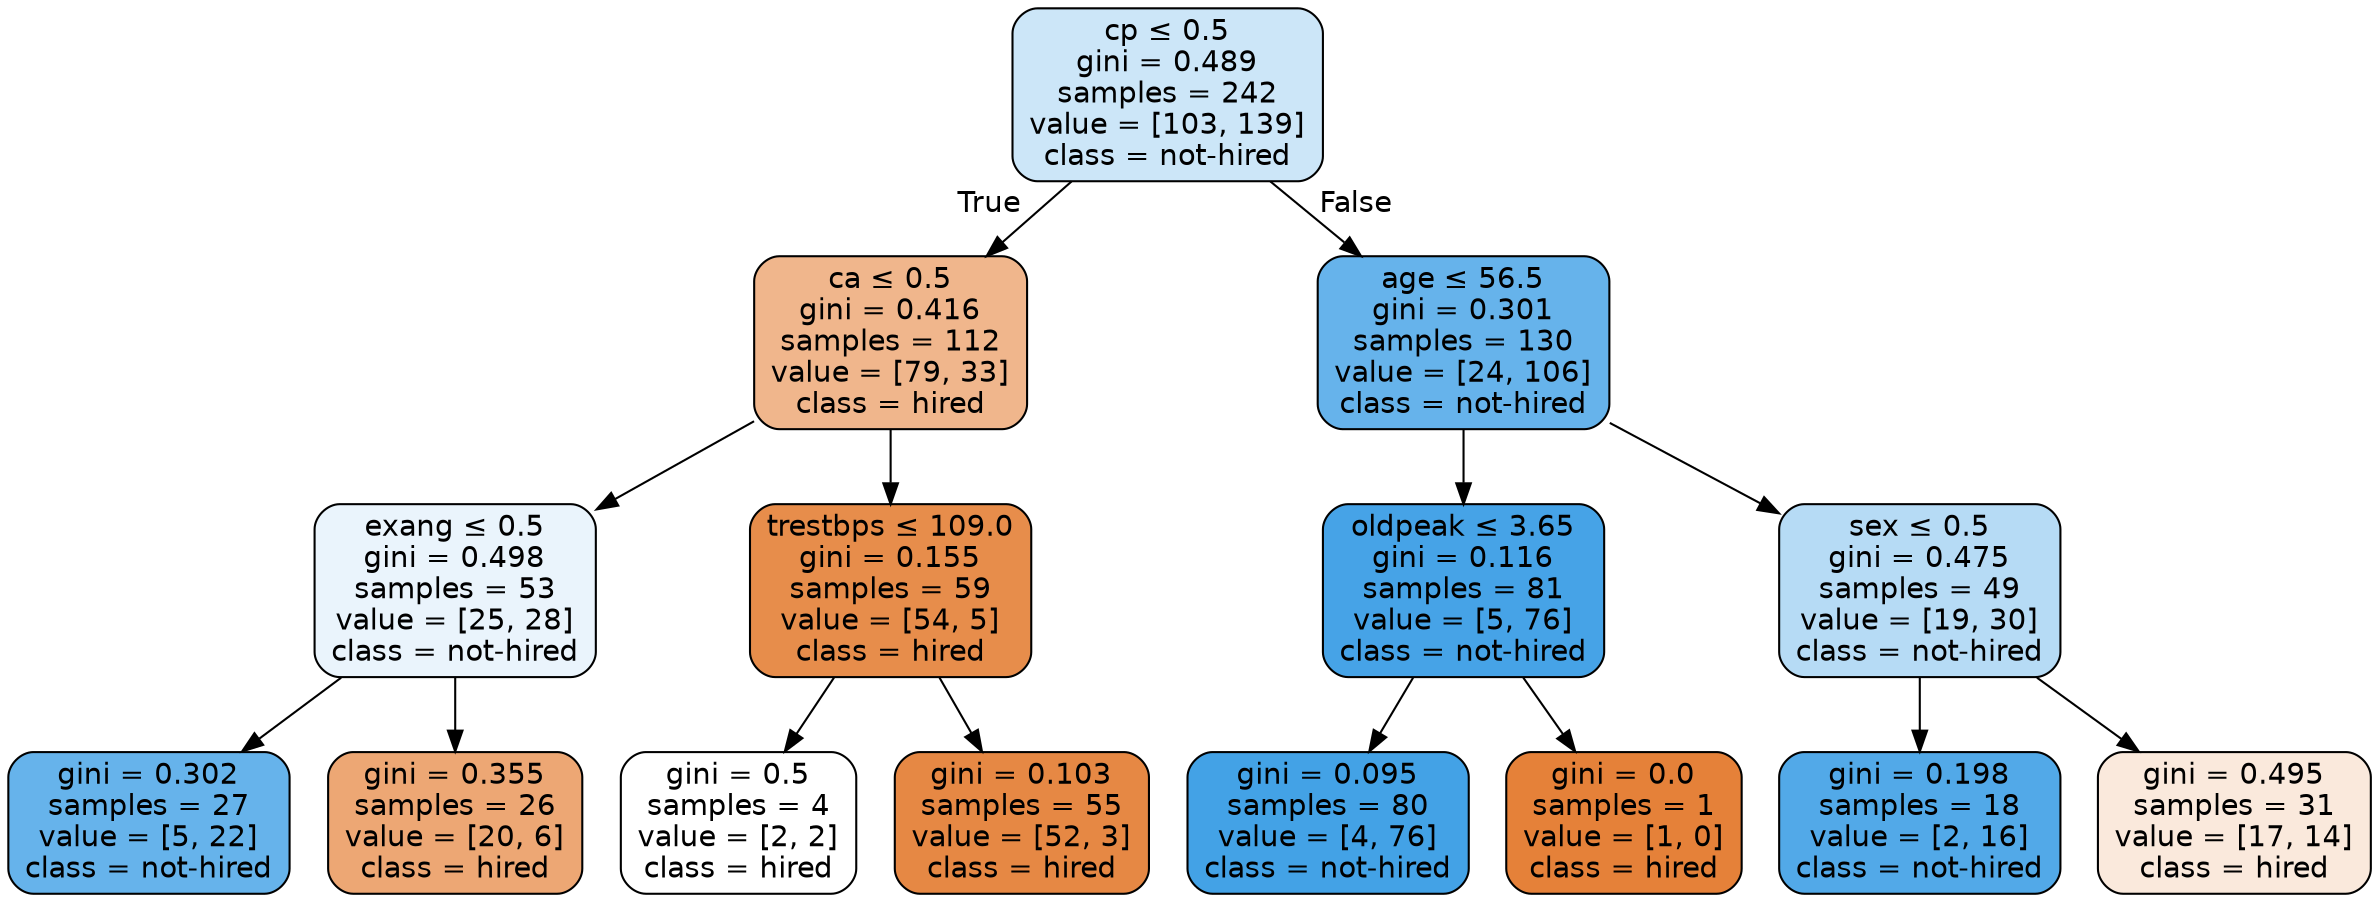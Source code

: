 digraph Tree {
node [shape=box, style="filled, rounded", color="black", fontname=helvetica] ;
edge [fontname=helvetica] ;
0 [label=<cp &le; 0.5<br/>gini = 0.489<br/>samples = 242<br/>value = [103, 139]<br/>class = not-hired>, fillcolor="#cce6f8"] ;
1 [label=<ca &le; 0.5<br/>gini = 0.416<br/>samples = 112<br/>value = [79, 33]<br/>class = hired>, fillcolor="#f0b68c"] ;
0 -> 1 [labeldistance=2.5, labelangle=45, headlabel="True"] ;
2 [label=<exang &le; 0.5<br/>gini = 0.498<br/>samples = 53<br/>value = [25, 28]<br/>class = not-hired>, fillcolor="#eaf4fc"] ;
1 -> 2 ;
3 [label=<gini = 0.302<br/>samples = 27<br/>value = [5, 22]<br/>class = not-hired>, fillcolor="#66b3eb"] ;
2 -> 3 ;
4 [label=<gini = 0.355<br/>samples = 26<br/>value = [20, 6]<br/>class = hired>, fillcolor="#eda774"] ;
2 -> 4 ;
5 [label=<trestbps &le; 109.0<br/>gini = 0.155<br/>samples = 59<br/>value = [54, 5]<br/>class = hired>, fillcolor="#e78d4b"] ;
1 -> 5 ;
6 [label=<gini = 0.5<br/>samples = 4<br/>value = [2, 2]<br/>class = hired>, fillcolor="#ffffff"] ;
5 -> 6 ;
7 [label=<gini = 0.103<br/>samples = 55<br/>value = [52, 3]<br/>class = hired>, fillcolor="#e68844"] ;
5 -> 7 ;
8 [label=<age &le; 56.5<br/>gini = 0.301<br/>samples = 130<br/>value = [24, 106]<br/>class = not-hired>, fillcolor="#66b3eb"] ;
0 -> 8 [labeldistance=2.5, labelangle=-45, headlabel="False"] ;
9 [label=<oldpeak &le; 3.65<br/>gini = 0.116<br/>samples = 81<br/>value = [5, 76]<br/>class = not-hired>, fillcolor="#46a3e7"] ;
8 -> 9 ;
10 [label=<gini = 0.095<br/>samples = 80<br/>value = [4, 76]<br/>class = not-hired>, fillcolor="#43a2e6"] ;
9 -> 10 ;
11 [label=<gini = 0.0<br/>samples = 1<br/>value = [1, 0]<br/>class = hired>, fillcolor="#e58139"] ;
9 -> 11 ;
12 [label=<sex &le; 0.5<br/>gini = 0.475<br/>samples = 49<br/>value = [19, 30]<br/>class = not-hired>, fillcolor="#b6dbf5"] ;
8 -> 12 ;
13 [label=<gini = 0.198<br/>samples = 18<br/>value = [2, 16]<br/>class = not-hired>, fillcolor="#52a9e8"] ;
12 -> 13 ;
14 [label=<gini = 0.495<br/>samples = 31<br/>value = [17, 14]<br/>class = hired>, fillcolor="#fae9dc"] ;
12 -> 14 ;
}